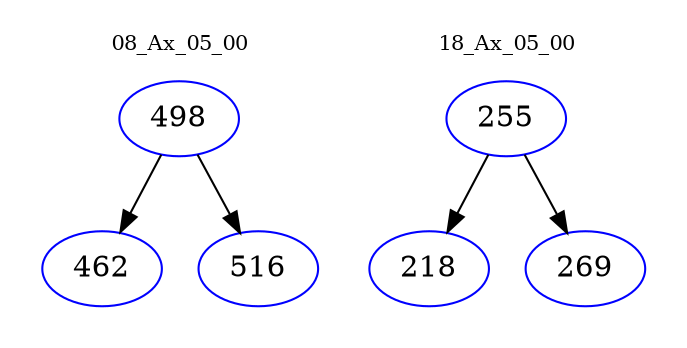 digraph{
subgraph cluster_0 {
color = white
label = "08_Ax_05_00";
fontsize=10;
T0_498 [label="498", color="blue"]
T0_498 -> T0_462 [color="black"]
T0_462 [label="462", color="blue"]
T0_498 -> T0_516 [color="black"]
T0_516 [label="516", color="blue"]
}
subgraph cluster_1 {
color = white
label = "18_Ax_05_00";
fontsize=10;
T1_255 [label="255", color="blue"]
T1_255 -> T1_218 [color="black"]
T1_218 [label="218", color="blue"]
T1_255 -> T1_269 [color="black"]
T1_269 [label="269", color="blue"]
}
}
